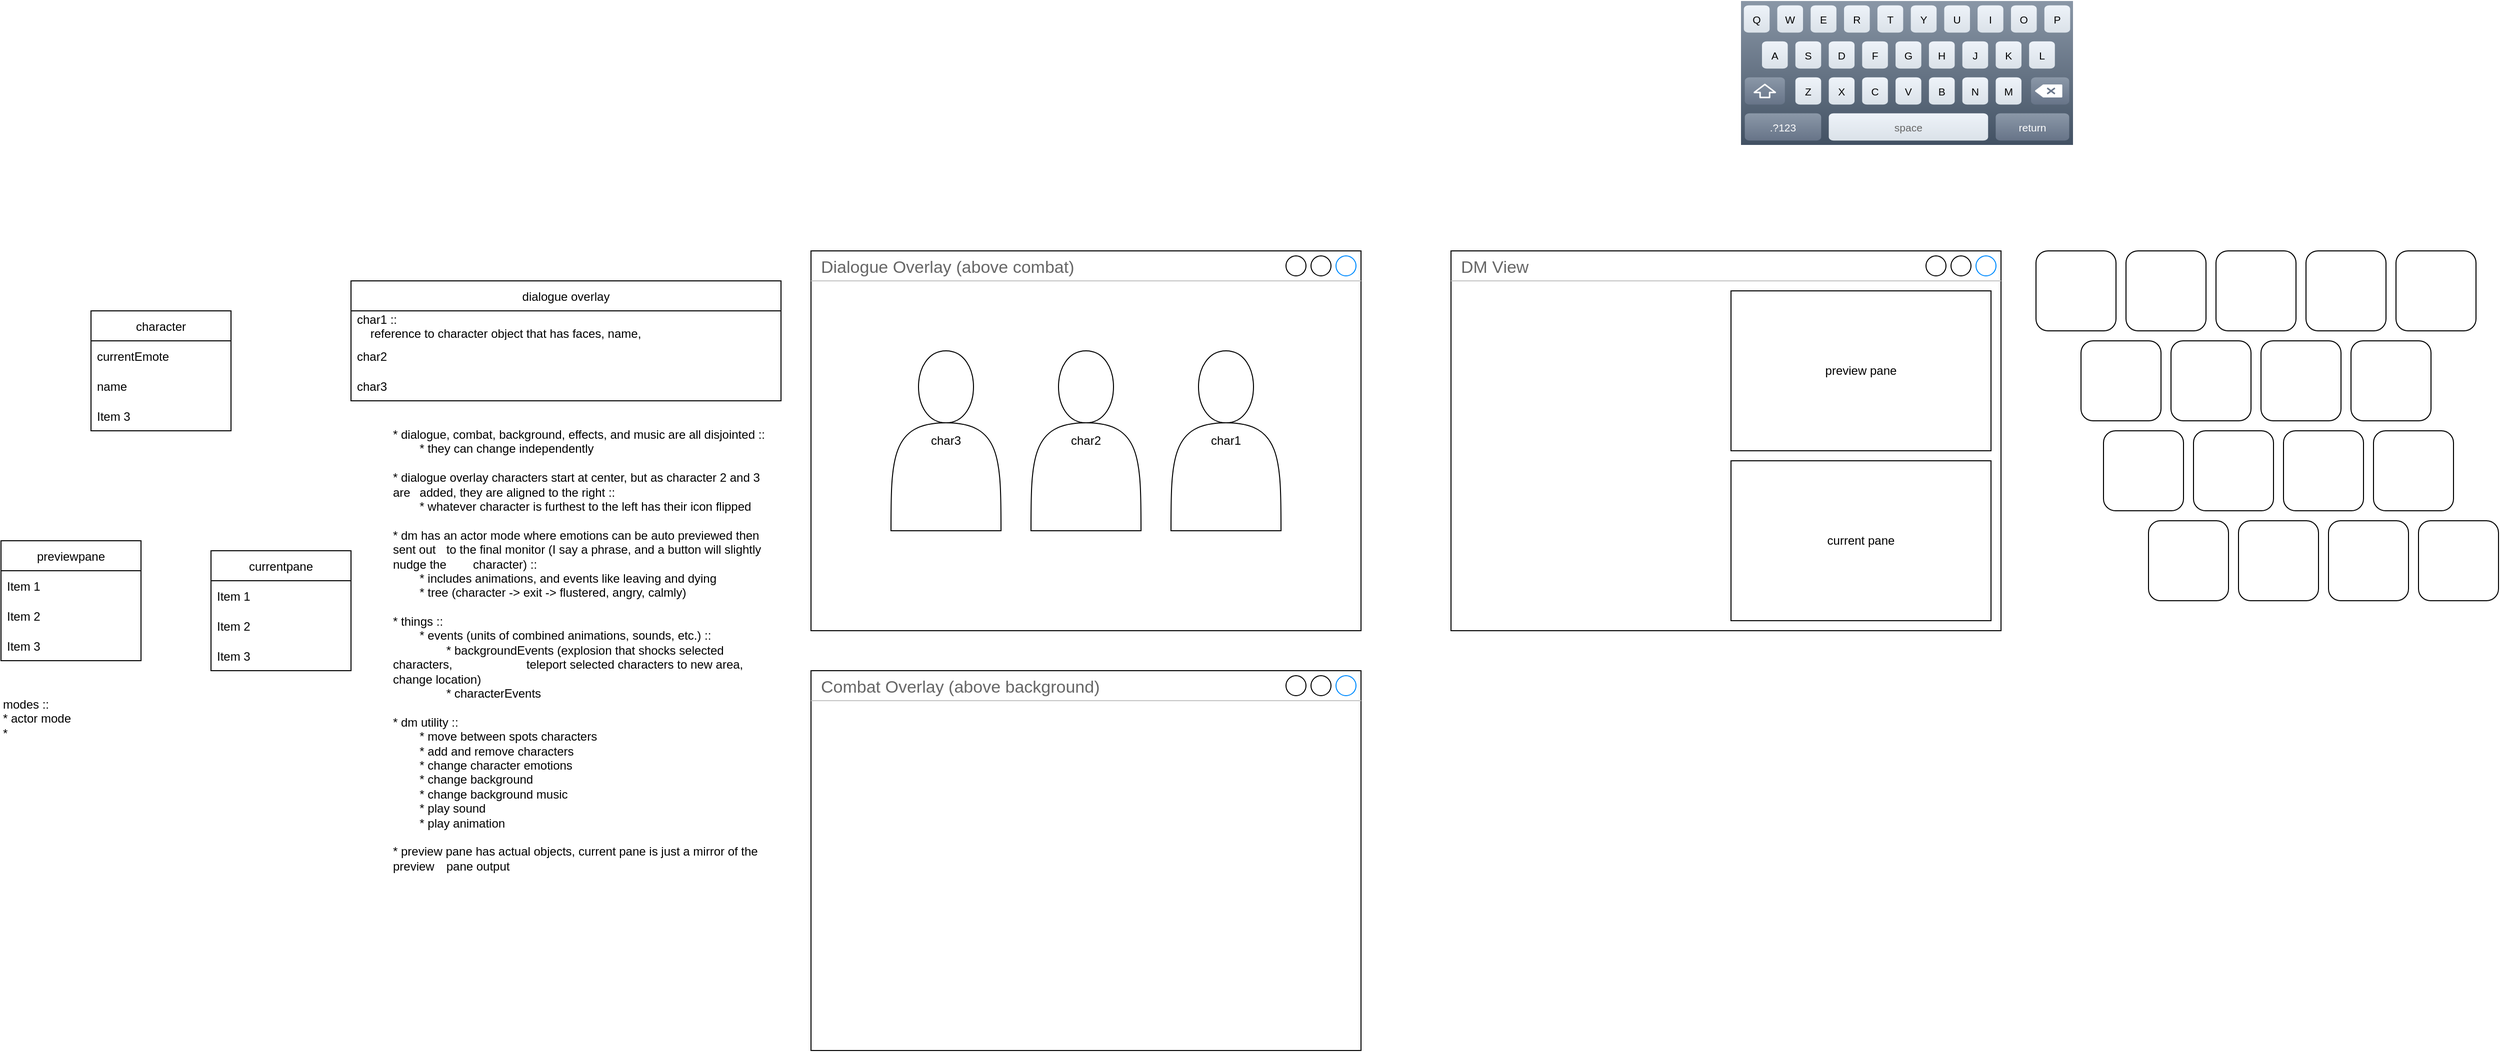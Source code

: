 <mxfile version="17.2.4" type="device"><diagram id="oyW97MEb7wjsUzzg35zt" name="Page-1"><mxGraphModel dx="1688" dy="1559" grid="1" gridSize="10" guides="1" tooltips="1" connect="1" arrows="1" fold="1" page="1" pageScale="1" pageWidth="850" pageHeight="1100" math="0" shadow="0"><root><mxCell id="0"/><mxCell id="1" parent="0"/><mxCell id="jWRcQIFiGdKdXGeMnED0-3" value="Dialogue Overlay (above combat)" style="strokeWidth=1;shadow=0;dashed=0;align=center;html=1;shape=mxgraph.mockup.containers.window;align=left;verticalAlign=top;spacingLeft=8;strokeColor2=#008cff;strokeColor3=#c4c4c4;fontColor=#666666;mainText=;fontSize=17;labelBackgroundColor=none;" parent="1" vertex="1"><mxGeometry x="80" y="40" width="550" height="380" as="geometry"/></mxCell><mxCell id="jWRcQIFiGdKdXGeMnED0-4" value="DM View" style="strokeWidth=1;shadow=0;dashed=0;align=center;html=1;shape=mxgraph.mockup.containers.window;align=left;verticalAlign=top;spacingLeft=8;strokeColor2=#008cff;strokeColor3=#c4c4c4;fontColor=#666666;mainText=;fontSize=17;labelBackgroundColor=none;" parent="1" vertex="1"><mxGeometry x="720" y="40" width="550" height="380" as="geometry"/></mxCell><mxCell id="jWRcQIFiGdKdXGeMnED0-5" value="Combat Overlay (above background)" style="strokeWidth=1;shadow=0;dashed=0;align=center;html=1;shape=mxgraph.mockup.containers.window;align=left;verticalAlign=top;spacingLeft=8;strokeColor2=#008cff;strokeColor3=#c4c4c4;fontColor=#666666;mainText=;fontSize=17;labelBackgroundColor=none;" parent="1" vertex="1"><mxGeometry x="80" y="460" width="550" height="380" as="geometry"/></mxCell><mxCell id="jWRcQIFiGdKdXGeMnED0-6" value="char1" style="shape=actor;whiteSpace=wrap;html=1;" parent="1" vertex="1"><mxGeometry x="440" y="140" width="110" height="180" as="geometry"/></mxCell><mxCell id="jWRcQIFiGdKdXGeMnED0-7" value="char2" style="shape=actor;whiteSpace=wrap;html=1;" parent="1" vertex="1"><mxGeometry x="300" y="140" width="110" height="180" as="geometry"/></mxCell><mxCell id="jWRcQIFiGdKdXGeMnED0-9" value="dialogue overlay" style="swimlane;fontStyle=0;childLayout=stackLayout;horizontal=1;startSize=30;horizontalStack=0;resizeParent=1;resizeParentMax=0;resizeLast=0;collapsible=1;marginBottom=0;" parent="1" vertex="1"><mxGeometry x="-380" y="70" width="430" height="120" as="geometry"/></mxCell><mxCell id="jWRcQIFiGdKdXGeMnED0-10" value="char1 ::&#xA;    reference to character object that has faces, name, &#xA;" style="text;strokeColor=none;fillColor=none;align=left;verticalAlign=middle;spacingLeft=4;spacingRight=4;overflow=hidden;points=[[0,0.5],[1,0.5]];portConstraint=eastwest;rotatable=0;" parent="jWRcQIFiGdKdXGeMnED0-9" vertex="1"><mxGeometry y="30" width="430" height="30" as="geometry"/></mxCell><mxCell id="jWRcQIFiGdKdXGeMnED0-11" value="char2" style="text;strokeColor=none;fillColor=none;align=left;verticalAlign=middle;spacingLeft=4;spacingRight=4;overflow=hidden;points=[[0,0.5],[1,0.5]];portConstraint=eastwest;rotatable=0;" parent="jWRcQIFiGdKdXGeMnED0-9" vertex="1"><mxGeometry y="60" width="430" height="30" as="geometry"/></mxCell><mxCell id="jWRcQIFiGdKdXGeMnED0-12" value="char3" style="text;strokeColor=none;fillColor=none;align=left;verticalAlign=middle;spacingLeft=4;spacingRight=4;overflow=hidden;points=[[0,0.5],[1,0.5]];portConstraint=eastwest;rotatable=0;" parent="jWRcQIFiGdKdXGeMnED0-9" vertex="1"><mxGeometry y="90" width="430" height="30" as="geometry"/></mxCell><mxCell id="jWRcQIFiGdKdXGeMnED0-13" value="&lt;div&gt;* dialogue, combat, background, effects, and music are all disjointed ::&lt;/div&gt;&lt;div&gt;&lt;span style=&quot;white-space: pre&quot;&gt;&#9;&lt;/span&gt;* they can change independently&lt;br&gt;&lt;/div&gt;&lt;div&gt;&lt;br&gt;&lt;/div&gt;&lt;div&gt;* dialogue overlay characters start at center, but as character 2 and 3 are &lt;span style=&quot;white-space: pre&quot;&gt;&#9;&lt;/span&gt;added, they are aligned to the right ::&lt;/div&gt;&lt;div&gt;&lt;span style=&quot;white-space: pre&quot;&gt;&#9;&lt;/span&gt;* whatever character is furthest to the left has their icon flipped&lt;/div&gt;&lt;div&gt;&lt;br&gt;&lt;/div&gt;&lt;div&gt;* dm has an actor mode where emotions can be auto previewed then sent out &lt;span style=&quot;white-space: pre&quot;&gt;&#9;&lt;/span&gt;to the final monitor (I say a phrase, and a button will slightly nudge the &lt;span style=&quot;white-space: pre&quot;&gt;&#9;&lt;/span&gt;character) ::&lt;/div&gt;&lt;div&gt;&lt;span style=&quot;white-space: pre&quot;&gt;&#9;&lt;/span&gt;* includes animations, and events like leaving and dying&lt;/div&gt;&lt;div&gt;&lt;span style=&quot;white-space: pre&quot;&gt;&#9;&lt;/span&gt;* tree (character -&amp;gt; exit -&amp;gt; flustered, angry, calmly)&lt;br&gt;&lt;/div&gt;&lt;div&gt;&lt;br&gt;&lt;/div&gt;&lt;div&gt;* things ::&lt;/div&gt;&lt;div&gt;&lt;span style=&quot;white-space: pre&quot;&gt;&#9;&lt;/span&gt;* events (units of combined animations, sounds, etc.) :: &lt;br&gt;&lt;/div&gt;&lt;div&gt;&lt;span style=&quot;white-space: pre&quot;&gt;&#9;&lt;/span&gt;&lt;span style=&quot;white-space: pre&quot;&gt;&#9;&lt;/span&gt;* backgroundEvents (explosion that shocks selected characters, &lt;span style=&quot;white-space: pre&quot;&gt;&#9;&lt;/span&gt;&lt;span style=&quot;white-space: pre&quot;&gt;&#9;&lt;/span&gt;&lt;span style=&quot;white-space: pre&quot;&gt;&#9;&lt;/span&gt;teleport selected characters to new area, change location)&lt;br&gt;&lt;/div&gt;&lt;div&gt;&lt;span style=&quot;white-space: pre&quot;&gt;&#9;&lt;/span&gt;&lt;span style=&quot;white-space: pre&quot;&gt;&#9;&lt;/span&gt;* characterEvents &lt;br&gt;&lt;/div&gt;&lt;div&gt;&lt;br&gt;&lt;/div&gt;&lt;div&gt;* dm utility ::&lt;/div&gt;&lt;div&gt;&lt;span style=&quot;white-space: pre&quot;&gt;&#9;&lt;/span&gt;* move between spots characters&lt;/div&gt;&lt;div&gt;&lt;span style=&quot;white-space: pre&quot;&gt;&#9;&lt;/span&gt;* add and remove characters&lt;/div&gt;&lt;div&gt;&lt;span style=&quot;white-space: pre&quot;&gt;&#9;&lt;/span&gt;* change character emotions&lt;/div&gt;&lt;div&gt;&lt;span style=&quot;white-space: pre&quot;&gt;&#9;&lt;/span&gt;* change background&lt;/div&gt;&lt;div&gt;&lt;span style=&quot;white-space: pre&quot;&gt;&#9;&lt;/span&gt;* change background music&lt;/div&gt;&lt;div&gt;&lt;span style=&quot;white-space: pre&quot;&gt;&#9;&lt;/span&gt;* play sound&lt;/div&gt;&lt;div&gt;&lt;span style=&quot;white-space: pre&quot;&gt;&#9;&lt;/span&gt;* play animation&lt;br&gt;&lt;/div&gt;&lt;div&gt;&lt;br&gt;&lt;/div&gt;&lt;div&gt;* preview pane has actual objects, current pane is just a mirror of the preview &lt;span style=&quot;white-space: pre&quot;&gt;&#9;&lt;/span&gt;pane output&lt;br&gt;&lt;/div&gt;" style="text;html=1;strokeColor=none;fillColor=none;align=left;verticalAlign=top;whiteSpace=wrap;rounded=0;" parent="1" vertex="1"><mxGeometry x="-340" y="210" width="380" height="470" as="geometry"/></mxCell><mxCell id="jWRcQIFiGdKdXGeMnED0-14" value="char3" style="shape=actor;whiteSpace=wrap;html=1;" parent="1" vertex="1"><mxGeometry x="160" y="140" width="110" height="180" as="geometry"/></mxCell><mxCell id="Dbvg-Hu-qDanrfvruPPQ-1" value="current pane" style="rounded=0;whiteSpace=wrap;html=1;aspect=fixed;" parent="1" vertex="1"><mxGeometry x="1000" y="250" width="260" height="159.97" as="geometry"/></mxCell><mxCell id="Dbvg-Hu-qDanrfvruPPQ-2" value="preview pane" style="rounded=0;whiteSpace=wrap;html=1;aspect=fixed;" parent="1" vertex="1"><mxGeometry x="1000" y="80" width="260" height="159.97" as="geometry"/></mxCell><mxCell id="Dbvg-Hu-qDanrfvruPPQ-3" value="character" style="swimlane;fontStyle=0;childLayout=stackLayout;horizontal=1;startSize=30;horizontalStack=0;resizeParent=1;resizeParentMax=0;resizeLast=0;collapsible=1;marginBottom=0;" parent="1" vertex="1"><mxGeometry x="-640" y="100" width="140" height="120" as="geometry"/></mxCell><mxCell id="Dbvg-Hu-qDanrfvruPPQ-4" value="currentEmote" style="text;strokeColor=none;fillColor=none;align=left;verticalAlign=middle;spacingLeft=4;spacingRight=4;overflow=hidden;points=[[0,0.5],[1,0.5]];portConstraint=eastwest;rotatable=0;" parent="Dbvg-Hu-qDanrfvruPPQ-3" vertex="1"><mxGeometry y="30" width="140" height="30" as="geometry"/></mxCell><mxCell id="Dbvg-Hu-qDanrfvruPPQ-5" value="name" style="text;strokeColor=none;fillColor=none;align=left;verticalAlign=middle;spacingLeft=4;spacingRight=4;overflow=hidden;points=[[0,0.5],[1,0.5]];portConstraint=eastwest;rotatable=0;" parent="Dbvg-Hu-qDanrfvruPPQ-3" vertex="1"><mxGeometry y="60" width="140" height="30" as="geometry"/></mxCell><mxCell id="Dbvg-Hu-qDanrfvruPPQ-6" value="Item 3" style="text;strokeColor=none;fillColor=none;align=left;verticalAlign=middle;spacingLeft=4;spacingRight=4;overflow=hidden;points=[[0,0.5],[1,0.5]];portConstraint=eastwest;rotatable=0;" parent="Dbvg-Hu-qDanrfvruPPQ-3" vertex="1"><mxGeometry y="90" width="140" height="30" as="geometry"/></mxCell><mxCell id="Dbvg-Hu-qDanrfvruPPQ-7" value="previewpane" style="swimlane;fontStyle=0;childLayout=stackLayout;horizontal=1;startSize=30;horizontalStack=0;resizeParent=1;resizeParentMax=0;resizeLast=0;collapsible=1;marginBottom=0;" parent="1" vertex="1"><mxGeometry x="-730" y="330" width="140" height="120" as="geometry"/></mxCell><mxCell id="Dbvg-Hu-qDanrfvruPPQ-8" value="Item 1" style="text;strokeColor=none;fillColor=none;align=left;verticalAlign=middle;spacingLeft=4;spacingRight=4;overflow=hidden;points=[[0,0.5],[1,0.5]];portConstraint=eastwest;rotatable=0;" parent="Dbvg-Hu-qDanrfvruPPQ-7" vertex="1"><mxGeometry y="30" width="140" height="30" as="geometry"/></mxCell><mxCell id="Dbvg-Hu-qDanrfvruPPQ-9" value="Item 2" style="text;strokeColor=none;fillColor=none;align=left;verticalAlign=middle;spacingLeft=4;spacingRight=4;overflow=hidden;points=[[0,0.5],[1,0.5]];portConstraint=eastwest;rotatable=0;" parent="Dbvg-Hu-qDanrfvruPPQ-7" vertex="1"><mxGeometry y="60" width="140" height="30" as="geometry"/></mxCell><mxCell id="Dbvg-Hu-qDanrfvruPPQ-10" value="Item 3" style="text;strokeColor=none;fillColor=none;align=left;verticalAlign=middle;spacingLeft=4;spacingRight=4;overflow=hidden;points=[[0,0.5],[1,0.5]];portConstraint=eastwest;rotatable=0;" parent="Dbvg-Hu-qDanrfvruPPQ-7" vertex="1"><mxGeometry y="90" width="140" height="30" as="geometry"/></mxCell><mxCell id="Dbvg-Hu-qDanrfvruPPQ-11" value="currentpane" style="swimlane;fontStyle=0;childLayout=stackLayout;horizontal=1;startSize=30;horizontalStack=0;resizeParent=1;resizeParentMax=0;resizeLast=0;collapsible=1;marginBottom=0;" parent="1" vertex="1"><mxGeometry x="-520" y="340" width="140" height="120" as="geometry"/></mxCell><mxCell id="Dbvg-Hu-qDanrfvruPPQ-12" value="Item 1" style="text;strokeColor=none;fillColor=none;align=left;verticalAlign=middle;spacingLeft=4;spacingRight=4;overflow=hidden;points=[[0,0.5],[1,0.5]];portConstraint=eastwest;rotatable=0;" parent="Dbvg-Hu-qDanrfvruPPQ-11" vertex="1"><mxGeometry y="30" width="140" height="30" as="geometry"/></mxCell><mxCell id="Dbvg-Hu-qDanrfvruPPQ-13" value="Item 2" style="text;strokeColor=none;fillColor=none;align=left;verticalAlign=middle;spacingLeft=4;spacingRight=4;overflow=hidden;points=[[0,0.5],[1,0.5]];portConstraint=eastwest;rotatable=0;" parent="Dbvg-Hu-qDanrfvruPPQ-11" vertex="1"><mxGeometry y="60" width="140" height="30" as="geometry"/></mxCell><mxCell id="Dbvg-Hu-qDanrfvruPPQ-14" value="Item 3" style="text;strokeColor=none;fillColor=none;align=left;verticalAlign=middle;spacingLeft=4;spacingRight=4;overflow=hidden;points=[[0,0.5],[1,0.5]];portConstraint=eastwest;rotatable=0;" parent="Dbvg-Hu-qDanrfvruPPQ-11" vertex="1"><mxGeometry y="90" width="140" height="30" as="geometry"/></mxCell><mxCell id="-By28SoS8v8aCRaerDv--1" value="&lt;div&gt;modes ::&lt;/div&gt;&lt;div&gt;* actor mode&lt;/div&gt;&lt;div&gt;* &lt;br&gt;&lt;/div&gt;" style="text;html=1;strokeColor=none;fillColor=none;align=left;verticalAlign=top;whiteSpace=wrap;rounded=0;" vertex="1" parent="1"><mxGeometry x="-730" y="480" width="280" height="210" as="geometry"/></mxCell><mxCell id="-By28SoS8v8aCRaerDv--2" value="" style="verticalLabelPosition=bottom;verticalAlign=top;html=1;shadow=0;dashed=0;strokeWidth=1;shape=mxgraph.ios.iKeybLett;sketch=0;" vertex="1" parent="1"><mxGeometry x="1010" y="-210" width="332" height="144" as="geometry"/></mxCell><mxCell id="-By28SoS8v8aCRaerDv--3" value="" style="whiteSpace=wrap;html=1;aspect=fixed;rounded=1;" vertex="1" parent="1"><mxGeometry x="1372.5" y="220" width="80" height="80" as="geometry"/></mxCell><mxCell id="-By28SoS8v8aCRaerDv--4" value="" style="whiteSpace=wrap;html=1;aspect=fixed;rounded=1;" vertex="1" parent="1"><mxGeometry x="1462.5" y="220" width="80" height="80" as="geometry"/></mxCell><mxCell id="-By28SoS8v8aCRaerDv--5" value="" style="whiteSpace=wrap;html=1;aspect=fixed;rounded=1;" vertex="1" parent="1"><mxGeometry x="1552.5" y="220" width="80" height="80" as="geometry"/></mxCell><mxCell id="-By28SoS8v8aCRaerDv--6" value="" style="whiteSpace=wrap;html=1;aspect=fixed;rounded=1;" vertex="1" parent="1"><mxGeometry x="1642.5" y="220" width="80" height="80" as="geometry"/></mxCell><mxCell id="-By28SoS8v8aCRaerDv--7" value="" style="whiteSpace=wrap;html=1;aspect=fixed;rounded=1;" vertex="1" parent="1"><mxGeometry x="1350" y="130" width="80" height="80" as="geometry"/></mxCell><mxCell id="-By28SoS8v8aCRaerDv--8" value="" style="whiteSpace=wrap;html=1;aspect=fixed;rounded=1;" vertex="1" parent="1"><mxGeometry x="1440" y="130" width="80" height="80" as="geometry"/></mxCell><mxCell id="-By28SoS8v8aCRaerDv--9" value="" style="whiteSpace=wrap;html=1;aspect=fixed;rounded=1;" vertex="1" parent="1"><mxGeometry x="1530" y="130" width="80" height="80" as="geometry"/></mxCell><mxCell id="-By28SoS8v8aCRaerDv--10" value="" style="whiteSpace=wrap;html=1;aspect=fixed;rounded=1;" vertex="1" parent="1"><mxGeometry x="1620" y="130" width="80" height="80" as="geometry"/></mxCell><mxCell id="-By28SoS8v8aCRaerDv--11" value="" style="whiteSpace=wrap;html=1;aspect=fixed;rounded=1;" vertex="1" parent="1"><mxGeometry x="1417.5" y="310" width="80" height="80" as="geometry"/></mxCell><mxCell id="-By28SoS8v8aCRaerDv--12" value="" style="whiteSpace=wrap;html=1;aspect=fixed;rounded=1;" vertex="1" parent="1"><mxGeometry x="1507.5" y="310" width="80" height="80" as="geometry"/></mxCell><mxCell id="-By28SoS8v8aCRaerDv--13" value="" style="whiteSpace=wrap;html=1;aspect=fixed;rounded=1;" vertex="1" parent="1"><mxGeometry x="1597.5" y="310" width="80" height="80" as="geometry"/></mxCell><mxCell id="-By28SoS8v8aCRaerDv--14" value="" style="whiteSpace=wrap;html=1;aspect=fixed;rounded=1;" vertex="1" parent="1"><mxGeometry x="1687.5" y="310" width="80" height="80" as="geometry"/></mxCell><mxCell id="-By28SoS8v8aCRaerDv--15" value="" style="whiteSpace=wrap;html=1;aspect=fixed;rounded=1;" vertex="1" parent="1"><mxGeometry x="1305" y="40" width="80" height="80" as="geometry"/></mxCell><mxCell id="-By28SoS8v8aCRaerDv--16" value="" style="whiteSpace=wrap;html=1;aspect=fixed;rounded=1;" vertex="1" parent="1"><mxGeometry x="1395" y="40" width="80" height="80" as="geometry"/></mxCell><mxCell id="-By28SoS8v8aCRaerDv--17" value="" style="whiteSpace=wrap;html=1;aspect=fixed;rounded=1;" vertex="1" parent="1"><mxGeometry x="1485" y="40" width="80" height="80" as="geometry"/></mxCell><mxCell id="-By28SoS8v8aCRaerDv--18" value="" style="whiteSpace=wrap;html=1;aspect=fixed;rounded=1;" vertex="1" parent="1"><mxGeometry x="1575" y="40" width="80" height="80" as="geometry"/></mxCell><mxCell id="-By28SoS8v8aCRaerDv--19" value="" style="whiteSpace=wrap;html=1;aspect=fixed;rounded=1;" vertex="1" parent="1"><mxGeometry x="1665" y="40" width="80" height="80" as="geometry"/></mxCell></root></mxGraphModel></diagram></mxfile>